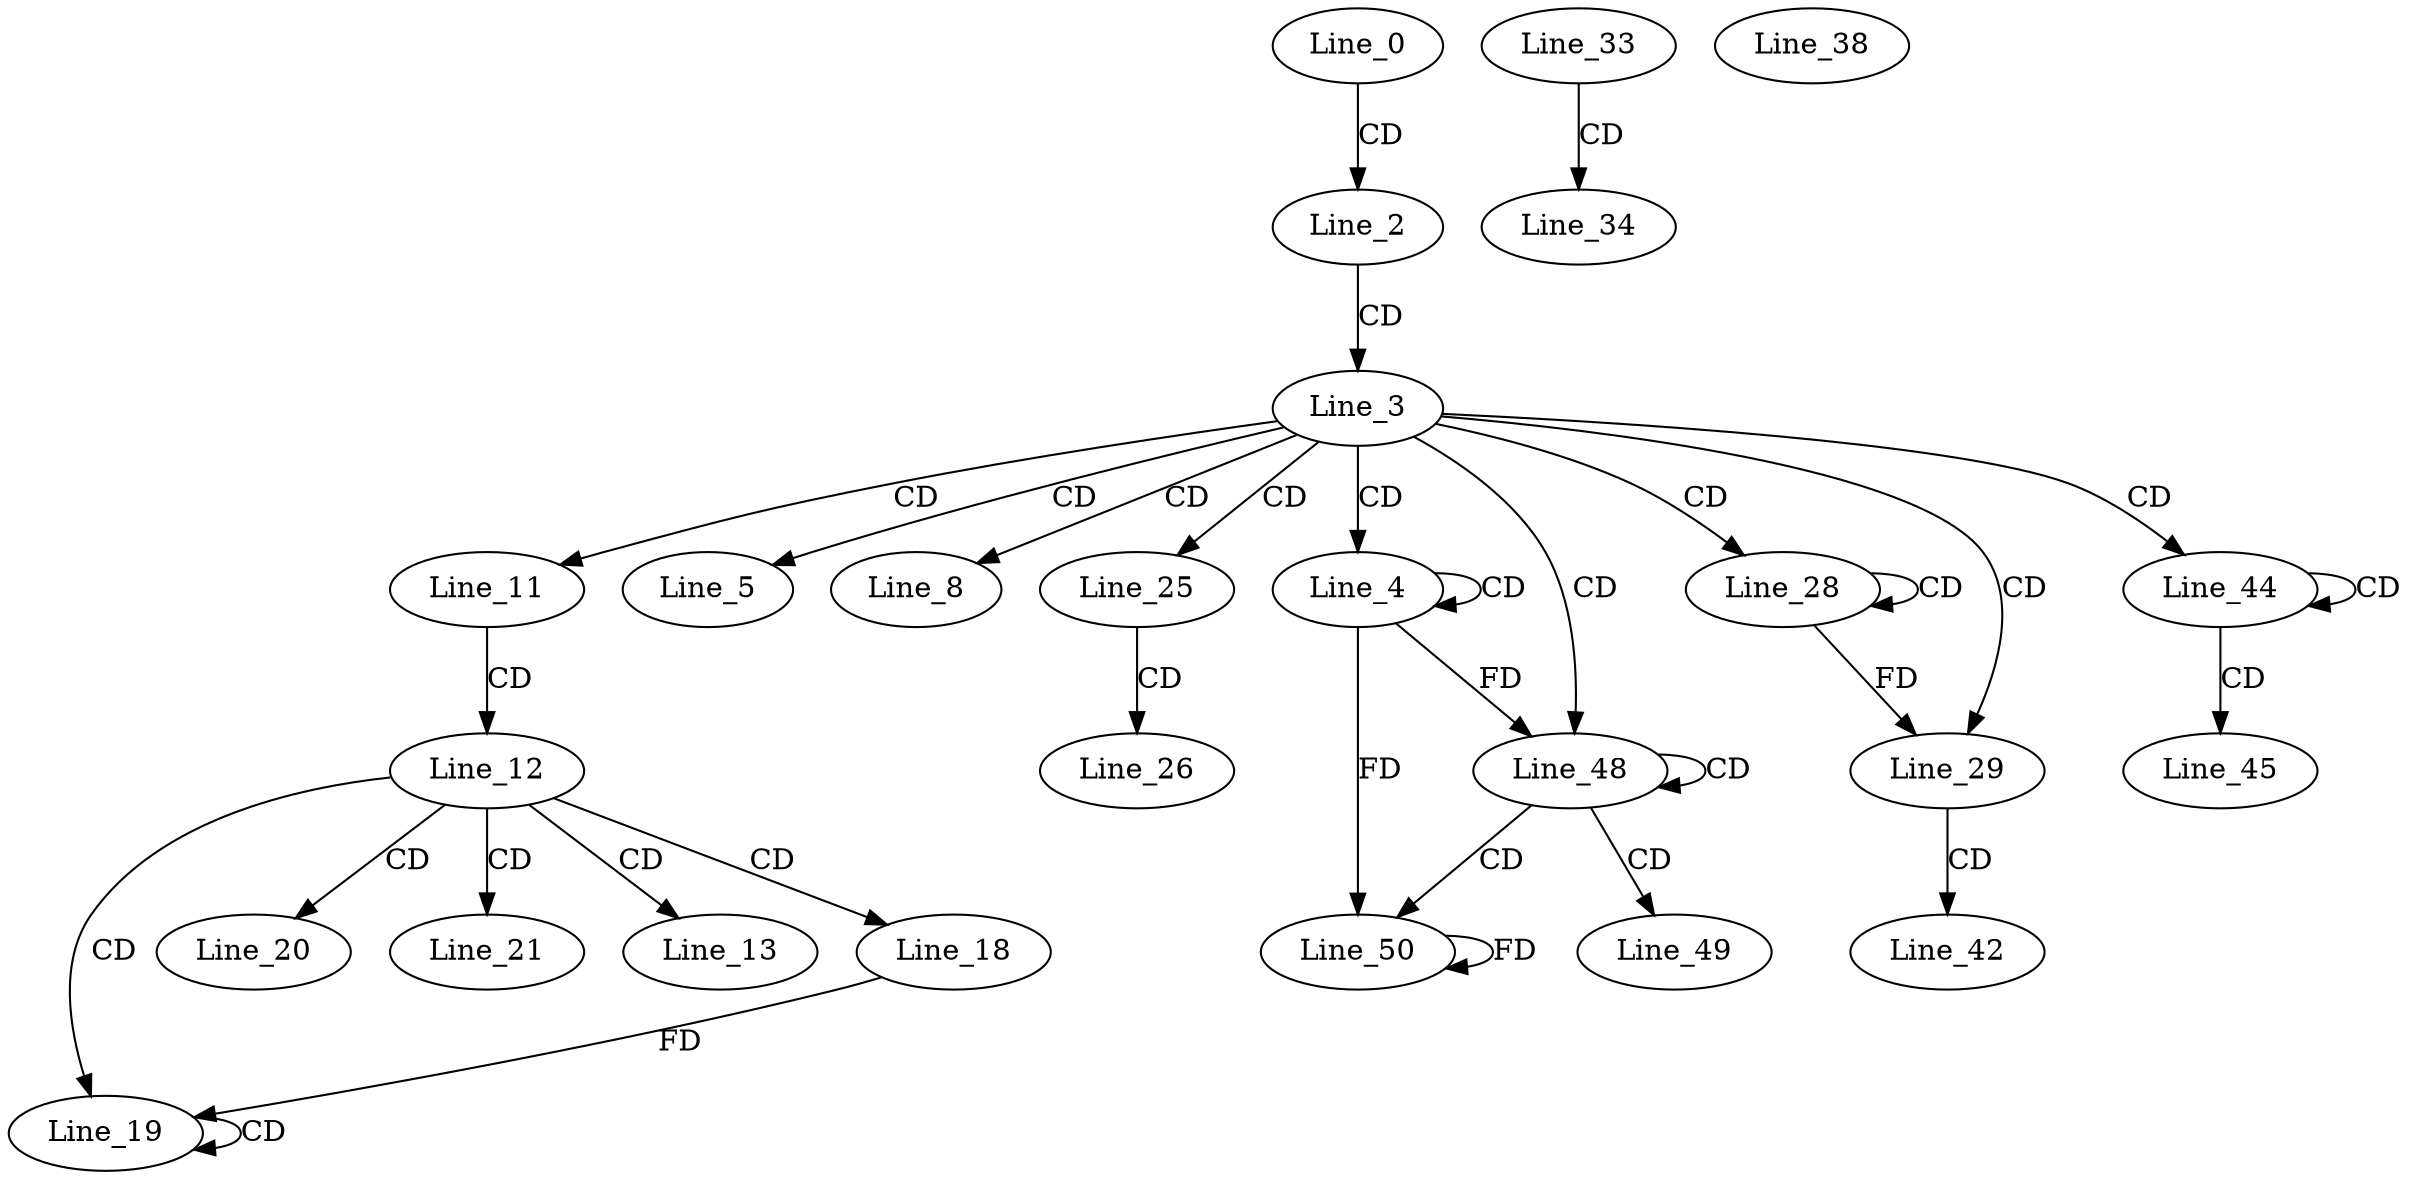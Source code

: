 digraph G {
  Line_0;
  Line_2;
  Line_3;
  Line_4;
  Line_4;
  Line_5;
  Line_8;
  Line_11;
  Line_11;
  Line_11;
  Line_12;
  Line_13;
  Line_18;
  Line_18;
  Line_19;
  Line_19;
  Line_20;
  Line_21;
  Line_25;
  Line_25;
  Line_26;
  Line_28;
  Line_28;
  Line_29;
  Line_33;
  Line_33;
  Line_34;
  Line_38;
  Line_42;
  Line_44;
  Line_44;
  Line_44;
  Line_45;
  Line_48;
  Line_48;
  Line_48;
  Line_49;
  Line_50;
  Line_0 -> Line_2 [ label="CD" ];
  Line_2 -> Line_3 [ label="CD" ];
  Line_3 -> Line_4 [ label="CD" ];
  Line_4 -> Line_4 [ label="CD" ];
  Line_3 -> Line_5 [ label="CD" ];
  Line_3 -> Line_8 [ label="CD" ];
  Line_3 -> Line_11 [ label="CD" ];
  Line_11 -> Line_12 [ label="CD" ];
  Line_12 -> Line_13 [ label="CD" ];
  Line_12 -> Line_18 [ label="CD" ];
  Line_12 -> Line_19 [ label="CD" ];
  Line_19 -> Line_19 [ label="CD" ];
  Line_18 -> Line_19 [ label="FD" ];
  Line_12 -> Line_20 [ label="CD" ];
  Line_12 -> Line_21 [ label="CD" ];
  Line_3 -> Line_25 [ label="CD" ];
  Line_25 -> Line_26 [ label="CD" ];
  Line_3 -> Line_28 [ label="CD" ];
  Line_28 -> Line_28 [ label="CD" ];
  Line_3 -> Line_29 [ label="CD" ];
  Line_28 -> Line_29 [ label="FD" ];
  Line_33 -> Line_34 [ label="CD" ];
  Line_29 -> Line_42 [ label="CD" ];
  Line_3 -> Line_44 [ label="CD" ];
  Line_44 -> Line_44 [ label="CD" ];
  Line_44 -> Line_45 [ label="CD" ];
  Line_3 -> Line_48 [ label="CD" ];
  Line_48 -> Line_48 [ label="CD" ];
  Line_4 -> Line_48 [ label="FD" ];
  Line_48 -> Line_49 [ label="CD" ];
  Line_48 -> Line_50 [ label="CD" ];
  Line_4 -> Line_50 [ label="FD" ];
  Line_50 -> Line_50 [ label="FD" ];
}

